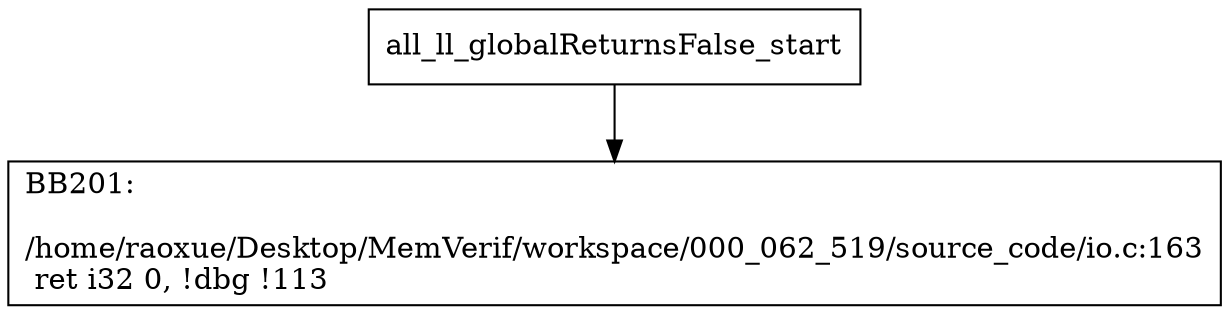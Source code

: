 digraph "CFG for'all_ll_globalReturnsFalse' function" {
	BBall_ll_globalReturnsFalse_start[shape=record,label="{all_ll_globalReturnsFalse_start}"];
	BBall_ll_globalReturnsFalse_start-> all_ll_globalReturnsFalseBB201;
	all_ll_globalReturnsFalseBB201 [shape=record, label="{BB201:\l\l/home/raoxue/Desktop/MemVerif/workspace/000_062_519/source_code/io.c:163\l
  ret i32 0, !dbg !113\l
}"];
}
